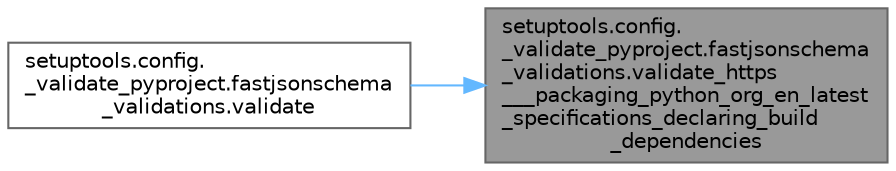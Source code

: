 digraph "setuptools.config._validate_pyproject.fastjsonschema_validations.validate_https___packaging_python_org_en_latest_specifications_declaring_build_dependencies"
{
 // LATEX_PDF_SIZE
  bgcolor="transparent";
  edge [fontname=Helvetica,fontsize=10,labelfontname=Helvetica,labelfontsize=10];
  node [fontname=Helvetica,fontsize=10,shape=box,height=0.2,width=0.4];
  rankdir="RL";
  Node1 [id="Node000001",label="setuptools.config.\l_validate_pyproject.fastjsonschema\l_validations.validate_https\l___packaging_python_org_en_latest\l_specifications_declaring_build\l_dependencies",height=0.2,width=0.4,color="gray40", fillcolor="grey60", style="filled", fontcolor="black",tooltip=" "];
  Node1 -> Node2 [id="edge1_Node000001_Node000002",dir="back",color="steelblue1",style="solid",tooltip=" "];
  Node2 [id="Node000002",label="setuptools.config.\l_validate_pyproject.fastjsonschema\l_validations.validate",height=0.2,width=0.4,color="grey40", fillcolor="white", style="filled",URL="$namespacesetuptools_1_1config_1_1__validate__pyproject_1_1fastjsonschema__validations.html#a6bcd0885c8dd430fd89fc61db6cff921",tooltip=" "];
}
